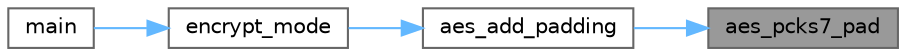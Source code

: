digraph "aes_pcks7_pad"
{
 // LATEX_PDF_SIZE
  bgcolor="transparent";
  edge [fontname=Helvetica,fontsize=10,labelfontname=Helvetica,labelfontsize=10];
  node [fontname=Helvetica,fontsize=10,shape=box,height=0.2,width=0.4];
  rankdir="RL";
  Node1 [id="Node000001",label="aes_pcks7_pad",height=0.2,width=0.4,color="gray40", fillcolor="grey60", style="filled", fontcolor="black",tooltip="Applies PKCS#7 padding to the input buffer."];
  Node1 -> Node2 [id="edge1_Node000001_Node000002",dir="back",color="steelblue1",style="solid",tooltip=" "];
  Node2 [id="Node000002",label="aes_add_padding",height=0.2,width=0.4,color="grey40", fillcolor="white", style="filled",URL="$aes__padding_8c.html#a493e436f57edf1ccbd7a0e220a2fb6d0",tooltip="Applies the selected padding scheme to input data."];
  Node2 -> Node3 [id="edge2_Node000002_Node000003",dir="back",color="steelblue1",style="solid",tooltip=" "];
  Node3 [id="Node000003",label="encrypt_mode",height=0.2,width=0.4,color="grey40", fillcolor="white", style="filled",URL="$main__utils_8c.html#a28cd744833d4ef56a593e4d20e01f3ca",tooltip="Performs encryption based on the given arguments."];
  Node3 -> Node4 [id="edge3_Node000003_Node000004",dir="back",color="steelblue1",style="solid",tooltip=" "];
  Node4 [id="Node000004",label="main",height=0.2,width=0.4,color="grey40", fillcolor="white", style="filled",URL="$main_8c.html#a0ddf1224851353fc92bfbff6f499fa97",tooltip=" "];
}
